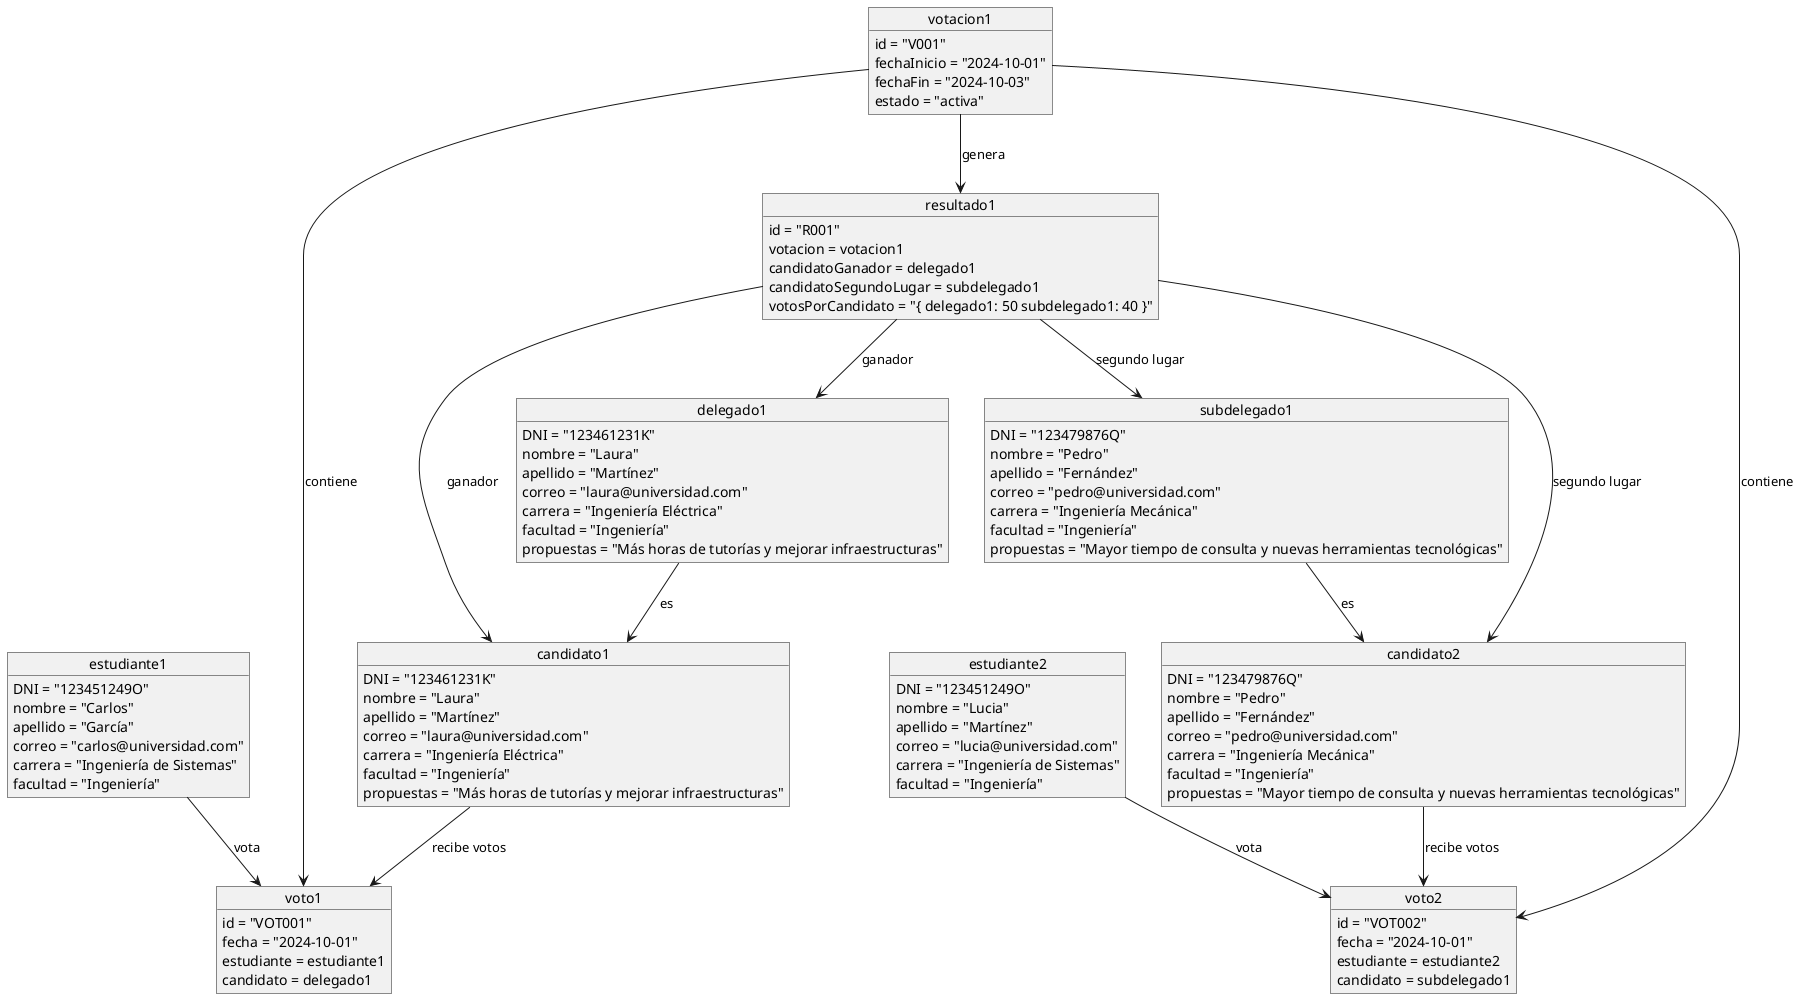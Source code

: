 @startuml
object estudiante1 {
  DNI = "123451249O"
  nombre = "Carlos"
  apellido = "García"
  correo = "carlos@universidad.com"
  carrera = "Ingeniería de Sistemas"
  facultad = "Ingeniería"
}

object estudiante2 {
  DNI = "123451249O"
  nombre = "Lucia"
  apellido = "Martínez"
  correo = "lucia@universidad.com"
  carrera = "Ingeniería de Sistemas"
  facultad = "Ingeniería"
}

object candidato1 {
  DNI = "123461231K"
  nombre = "Laura"
  apellido = "Martínez"
  correo = "laura@universidad.com"
  carrera = "Ingeniería Eléctrica"
  facultad = "Ingeniería"
  propuestas = "Más horas de tutorías y mejorar infraestructuras"
}

object candidato2 {
  DNI = "123479876Q"
  nombre = "Pedro"
  apellido = "Fernández"
  correo = "pedro@universidad.com"
  carrera = "Ingeniería Mecánica"
  facultad = "Ingeniería"
  propuestas = "Mayor tiempo de consulta y nuevas herramientas tecnológicas"
}

object delegado1 {
  DNI = "123461231K"
  nombre = "Laura"
  apellido = "Martínez"
  correo = "laura@universidad.com"
  carrera = "Ingeniería Eléctrica"
  facultad = "Ingeniería"
  propuestas = "Más horas de tutorías y mejorar infraestructuras"
}

object subdelegado1 {
  DNI = "123479876Q"
  nombre = "Pedro"
  apellido = "Fernández"
  correo = "pedro@universidad.com"
  carrera = "Ingeniería Mecánica"
  facultad = "Ingeniería"
  propuestas = "Mayor tiempo de consulta y nuevas herramientas tecnológicas"
}

object votacion1 {
  id = "V001"
  fechaInicio = "2024-10-01"
  fechaFin = "2024-10-03"
  estado = "activa"
}

object voto1 {
  id = "VOT001"
  fecha = "2024-10-01"
  estudiante = estudiante1
  candidato = delegado1
}

object voto2 {
  id = "VOT002"
  fecha = "2024-10-01"
  estudiante = estudiante2
  candidato = subdelegado1
}

object resultado1 {
  id = "R001"
  votacion = votacion1
  candidatoGanador = delegado1
  candidatoSegundoLugar = subdelegado1
  votosPorCandidato = "{ delegado1: 50 subdelegado1: 40 }"
}

'establecemos las relaciones entre objetos
estudiante1 --> voto1 : vota
estudiante2 --> voto2 : vota
candidato1 --> voto1 : recibe votos
candidato2 --> voto2 : recibe votos
votacion1 --> voto1 : contiene
votacion1 --> voto2 : contiene
votacion1 --> resultado1 : genera
resultado1 --> candidato1 : ganador
resultado1 --> candidato2 : segundo lugar
delegado1 --> candidato1 : es
resultado1 --> delegado1 : ganador
subdelegado1 --> candidato2 : es
resultado1 --> subdelegado1 : segundo lugar
@enduml